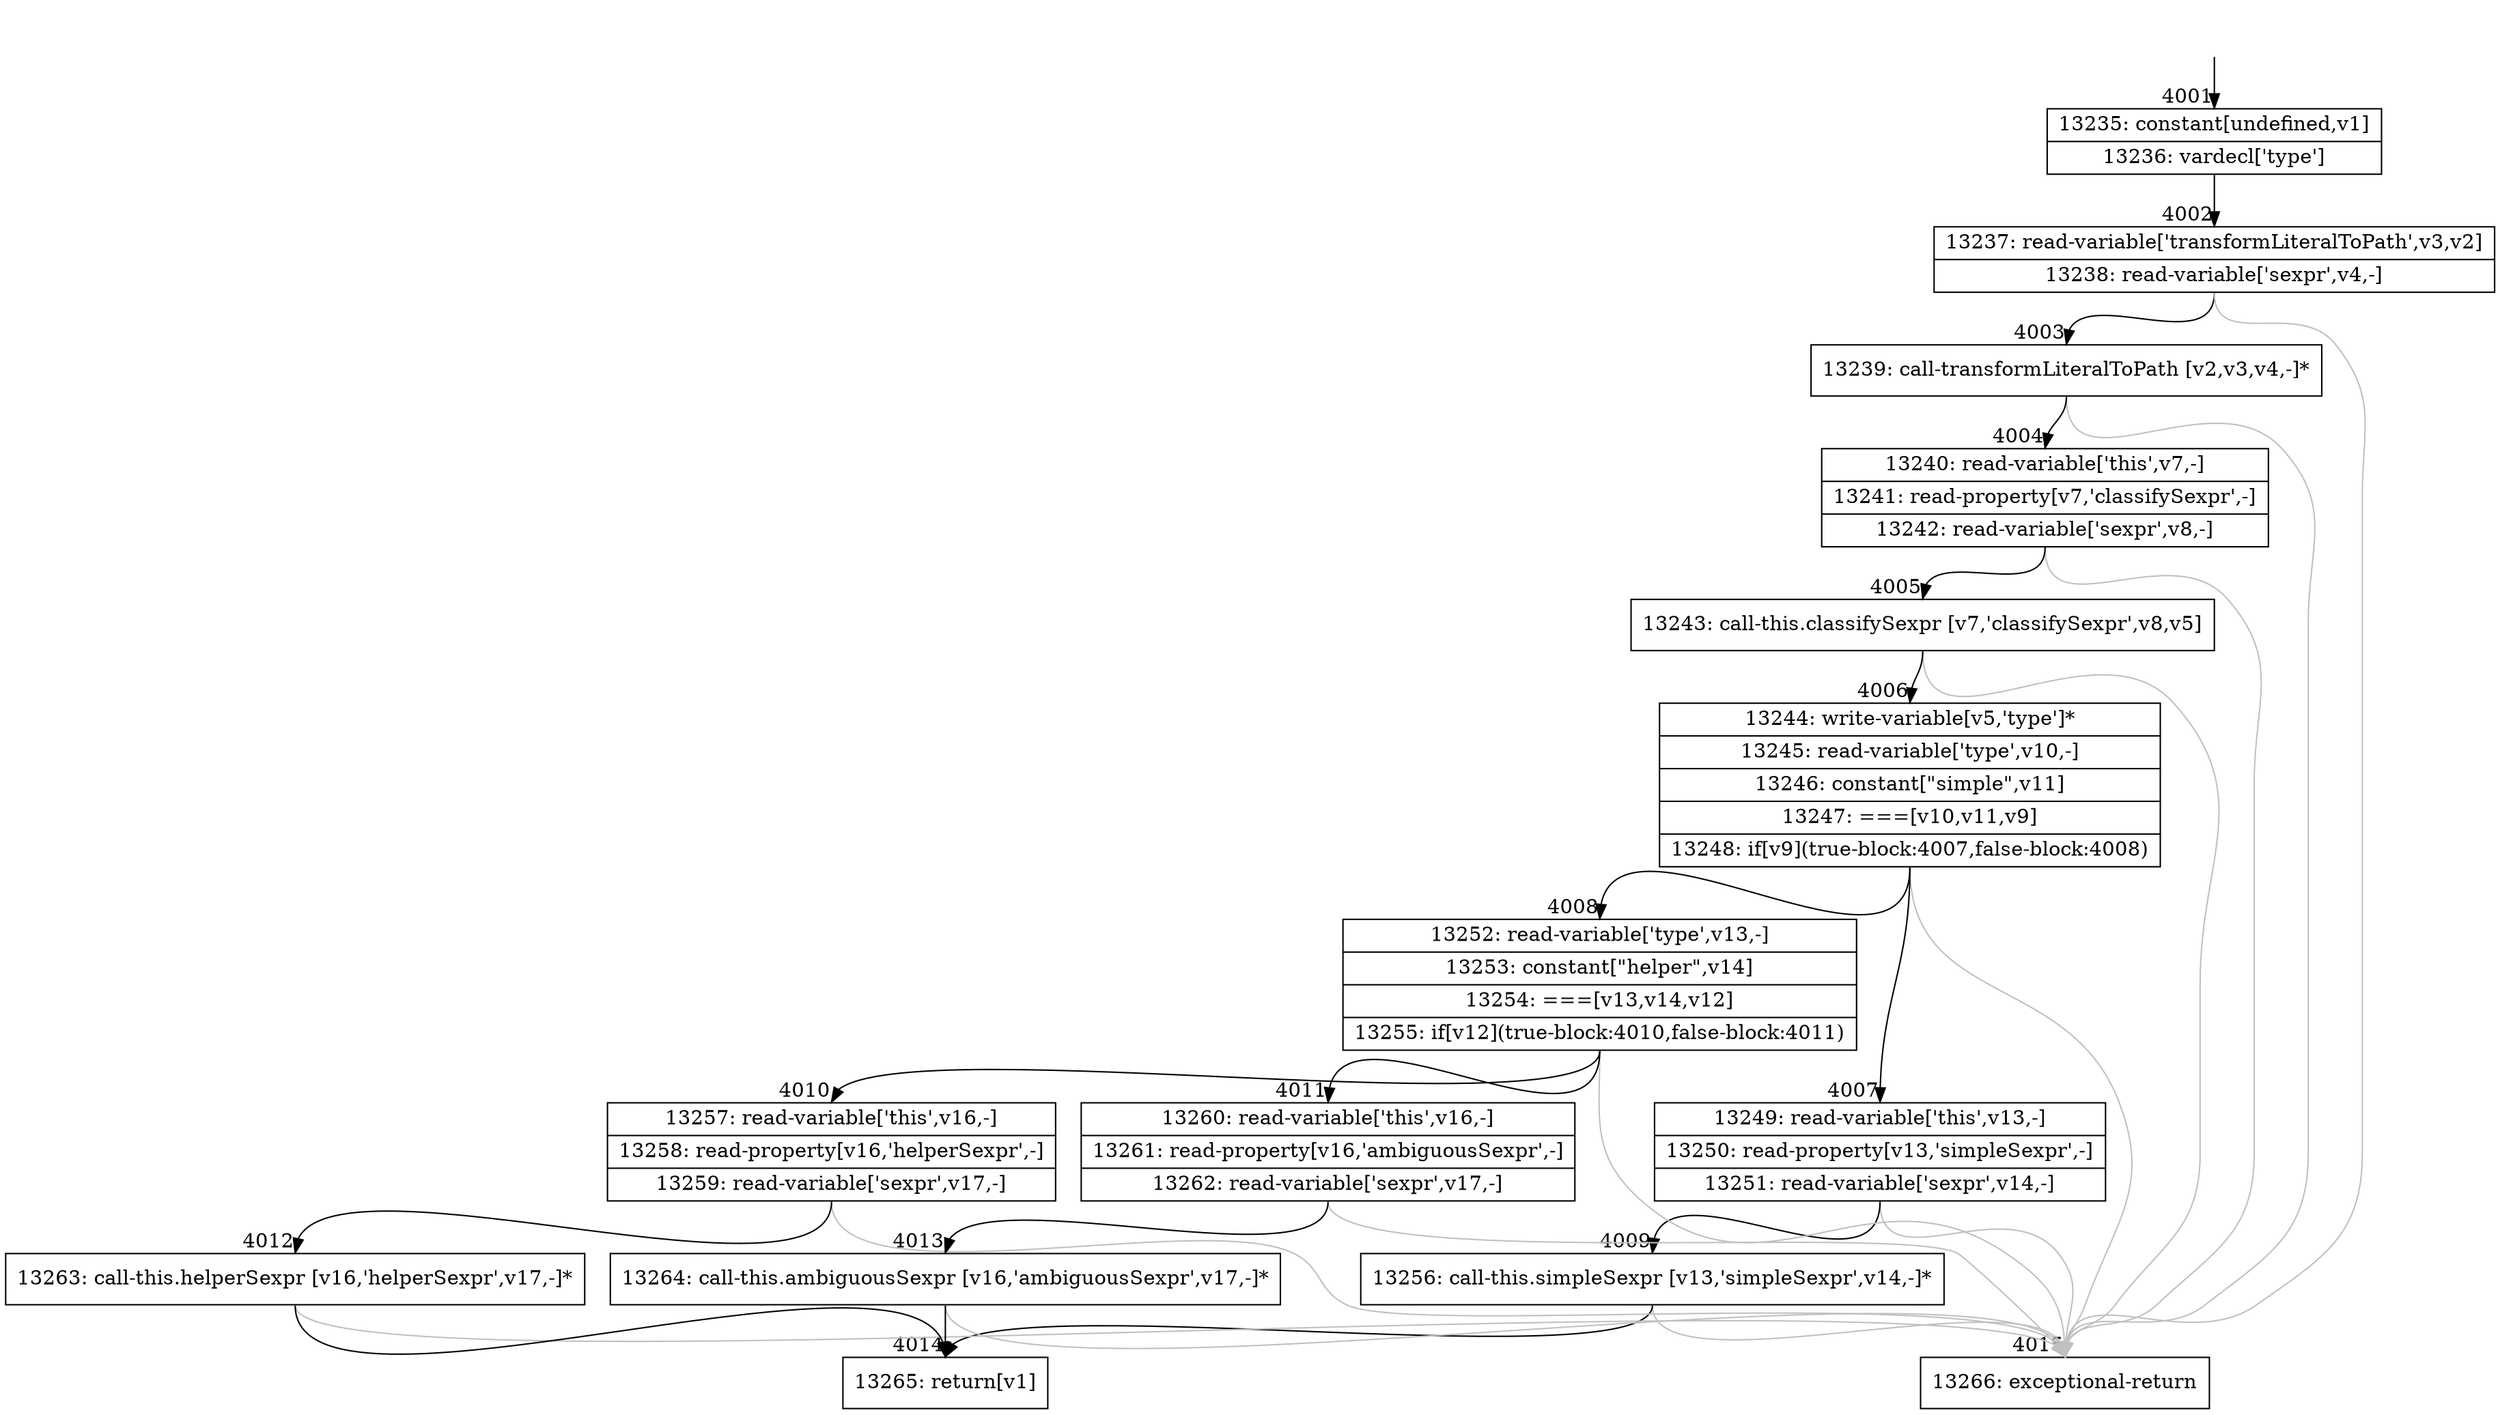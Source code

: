 digraph {
rankdir="TD"
BB_entry159[shape=none,label=""];
BB_entry159 -> BB4001 [tailport=s, headport=n, headlabel="    4001"]
BB4001 [shape=record label="{13235: constant[undefined,v1]|13236: vardecl['type']}" ] 
BB4001 -> BB4002 [tailport=s, headport=n, headlabel="      4002"]
BB4002 [shape=record label="{13237: read-variable['transformLiteralToPath',v3,v2]|13238: read-variable['sexpr',v4,-]}" ] 
BB4002 -> BB4003 [tailport=s, headport=n, headlabel="      4003"]
BB4002 -> BB4015 [tailport=s, headport=n, color=gray, headlabel="      4015"]
BB4003 [shape=record label="{13239: call-transformLiteralToPath [v2,v3,v4,-]*}" ] 
BB4003 -> BB4004 [tailport=s, headport=n, headlabel="      4004"]
BB4003 -> BB4015 [tailport=s, headport=n, color=gray]
BB4004 [shape=record label="{13240: read-variable['this',v7,-]|13241: read-property[v7,'classifySexpr',-]|13242: read-variable['sexpr',v8,-]}" ] 
BB4004 -> BB4005 [tailport=s, headport=n, headlabel="      4005"]
BB4004 -> BB4015 [tailport=s, headport=n, color=gray]
BB4005 [shape=record label="{13243: call-this.classifySexpr [v7,'classifySexpr',v8,v5]}" ] 
BB4005 -> BB4006 [tailport=s, headport=n, headlabel="      4006"]
BB4005 -> BB4015 [tailport=s, headport=n, color=gray]
BB4006 [shape=record label="{13244: write-variable[v5,'type']*|13245: read-variable['type',v10,-]|13246: constant[\"simple\",v11]|13247: ===[v10,v11,v9]|13248: if[v9](true-block:4007,false-block:4008)}" ] 
BB4006 -> BB4007 [tailport=s, headport=n, headlabel="      4007"]
BB4006 -> BB4008 [tailport=s, headport=n, headlabel="      4008"]
BB4006 -> BB4015 [tailport=s, headport=n, color=gray]
BB4007 [shape=record label="{13249: read-variable['this',v13,-]|13250: read-property[v13,'simpleSexpr',-]|13251: read-variable['sexpr',v14,-]}" ] 
BB4007 -> BB4009 [tailport=s, headport=n, headlabel="      4009"]
BB4007 -> BB4015 [tailport=s, headport=n, color=gray]
BB4008 [shape=record label="{13252: read-variable['type',v13,-]|13253: constant[\"helper\",v14]|13254: ===[v13,v14,v12]|13255: if[v12](true-block:4010,false-block:4011)}" ] 
BB4008 -> BB4010 [tailport=s, headport=n, headlabel="      4010"]
BB4008 -> BB4011 [tailport=s, headport=n, headlabel="      4011"]
BB4008 -> BB4015 [tailport=s, headport=n, color=gray]
BB4009 [shape=record label="{13256: call-this.simpleSexpr [v13,'simpleSexpr',v14,-]*}" ] 
BB4009 -> BB4014 [tailport=s, headport=n, headlabel="      4014"]
BB4009 -> BB4015 [tailport=s, headport=n, color=gray]
BB4010 [shape=record label="{13257: read-variable['this',v16,-]|13258: read-property[v16,'helperSexpr',-]|13259: read-variable['sexpr',v17,-]}" ] 
BB4010 -> BB4012 [tailport=s, headport=n, headlabel="      4012"]
BB4010 -> BB4015 [tailport=s, headport=n, color=gray]
BB4011 [shape=record label="{13260: read-variable['this',v16,-]|13261: read-property[v16,'ambiguousSexpr',-]|13262: read-variable['sexpr',v17,-]}" ] 
BB4011 -> BB4013 [tailport=s, headport=n, headlabel="      4013"]
BB4011 -> BB4015 [tailport=s, headport=n, color=gray]
BB4012 [shape=record label="{13263: call-this.helperSexpr [v16,'helperSexpr',v17,-]*}" ] 
BB4012 -> BB4014 [tailport=s, headport=n]
BB4012 -> BB4015 [tailport=s, headport=n, color=gray]
BB4013 [shape=record label="{13264: call-this.ambiguousSexpr [v16,'ambiguousSexpr',v17,-]*}" ] 
BB4013 -> BB4014 [tailport=s, headport=n]
BB4013 -> BB4015 [tailport=s, headport=n, color=gray]
BB4014 [shape=record label="{13265: return[v1]}" ] 
BB4015 [shape=record label="{13266: exceptional-return}" ] 
//#$~ 2150
}
